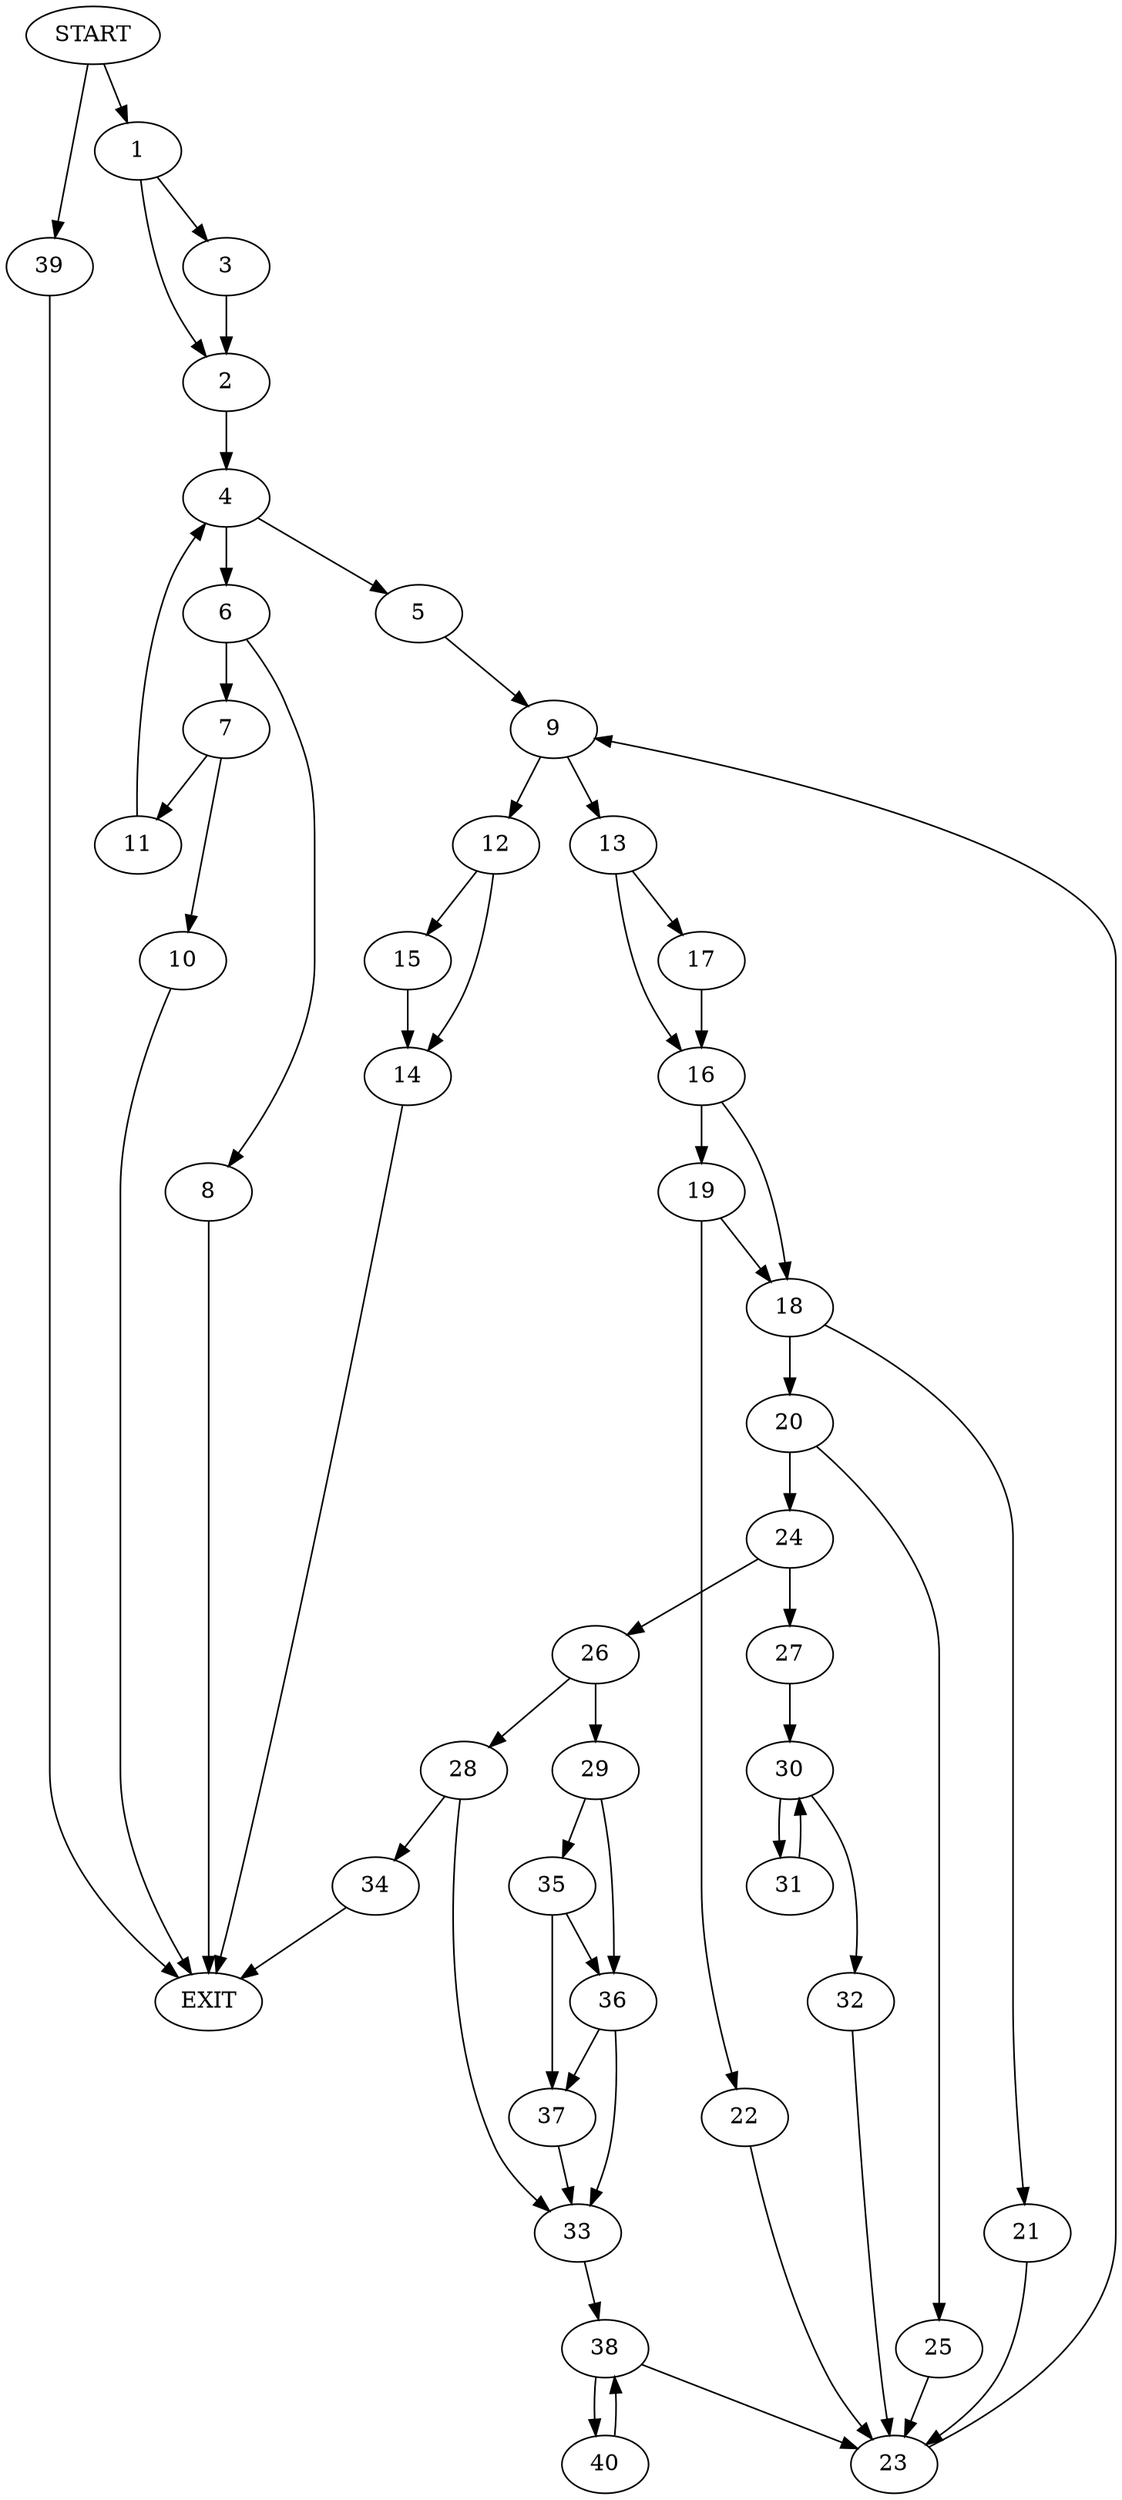 digraph {
0 [label="START"]
41 [label="EXIT"]
0 -> 1
1 -> 2
1 -> 3
3 -> 2
2 -> 4
4 -> 5
4 -> 6
6 -> 7
6 -> 8
5 -> 9
7 -> 10
7 -> 11
8 -> 41
10 -> 41
11 -> 4
9 -> 12
9 -> 13
12 -> 14
12 -> 15
13 -> 16
13 -> 17
16 -> 18
16 -> 19
17 -> 16
18 -> 20
18 -> 21
19 -> 18
19 -> 22
22 -> 23
23 -> 9
21 -> 23
20 -> 24
20 -> 25
25 -> 23
24 -> 26
24 -> 27
26 -> 28
26 -> 29
27 -> 30
30 -> 31
30 -> 32
31 -> 30
32 -> 23
28 -> 33
28 -> 34
29 -> 35
29 -> 36
35 -> 36
35 -> 37
36 -> 33
36 -> 37
37 -> 33
33 -> 38
0 -> 39
39 -> 41
34 -> 41
38 -> 40
38 -> 23
40 -> 38
15 -> 14
14 -> 41
}
